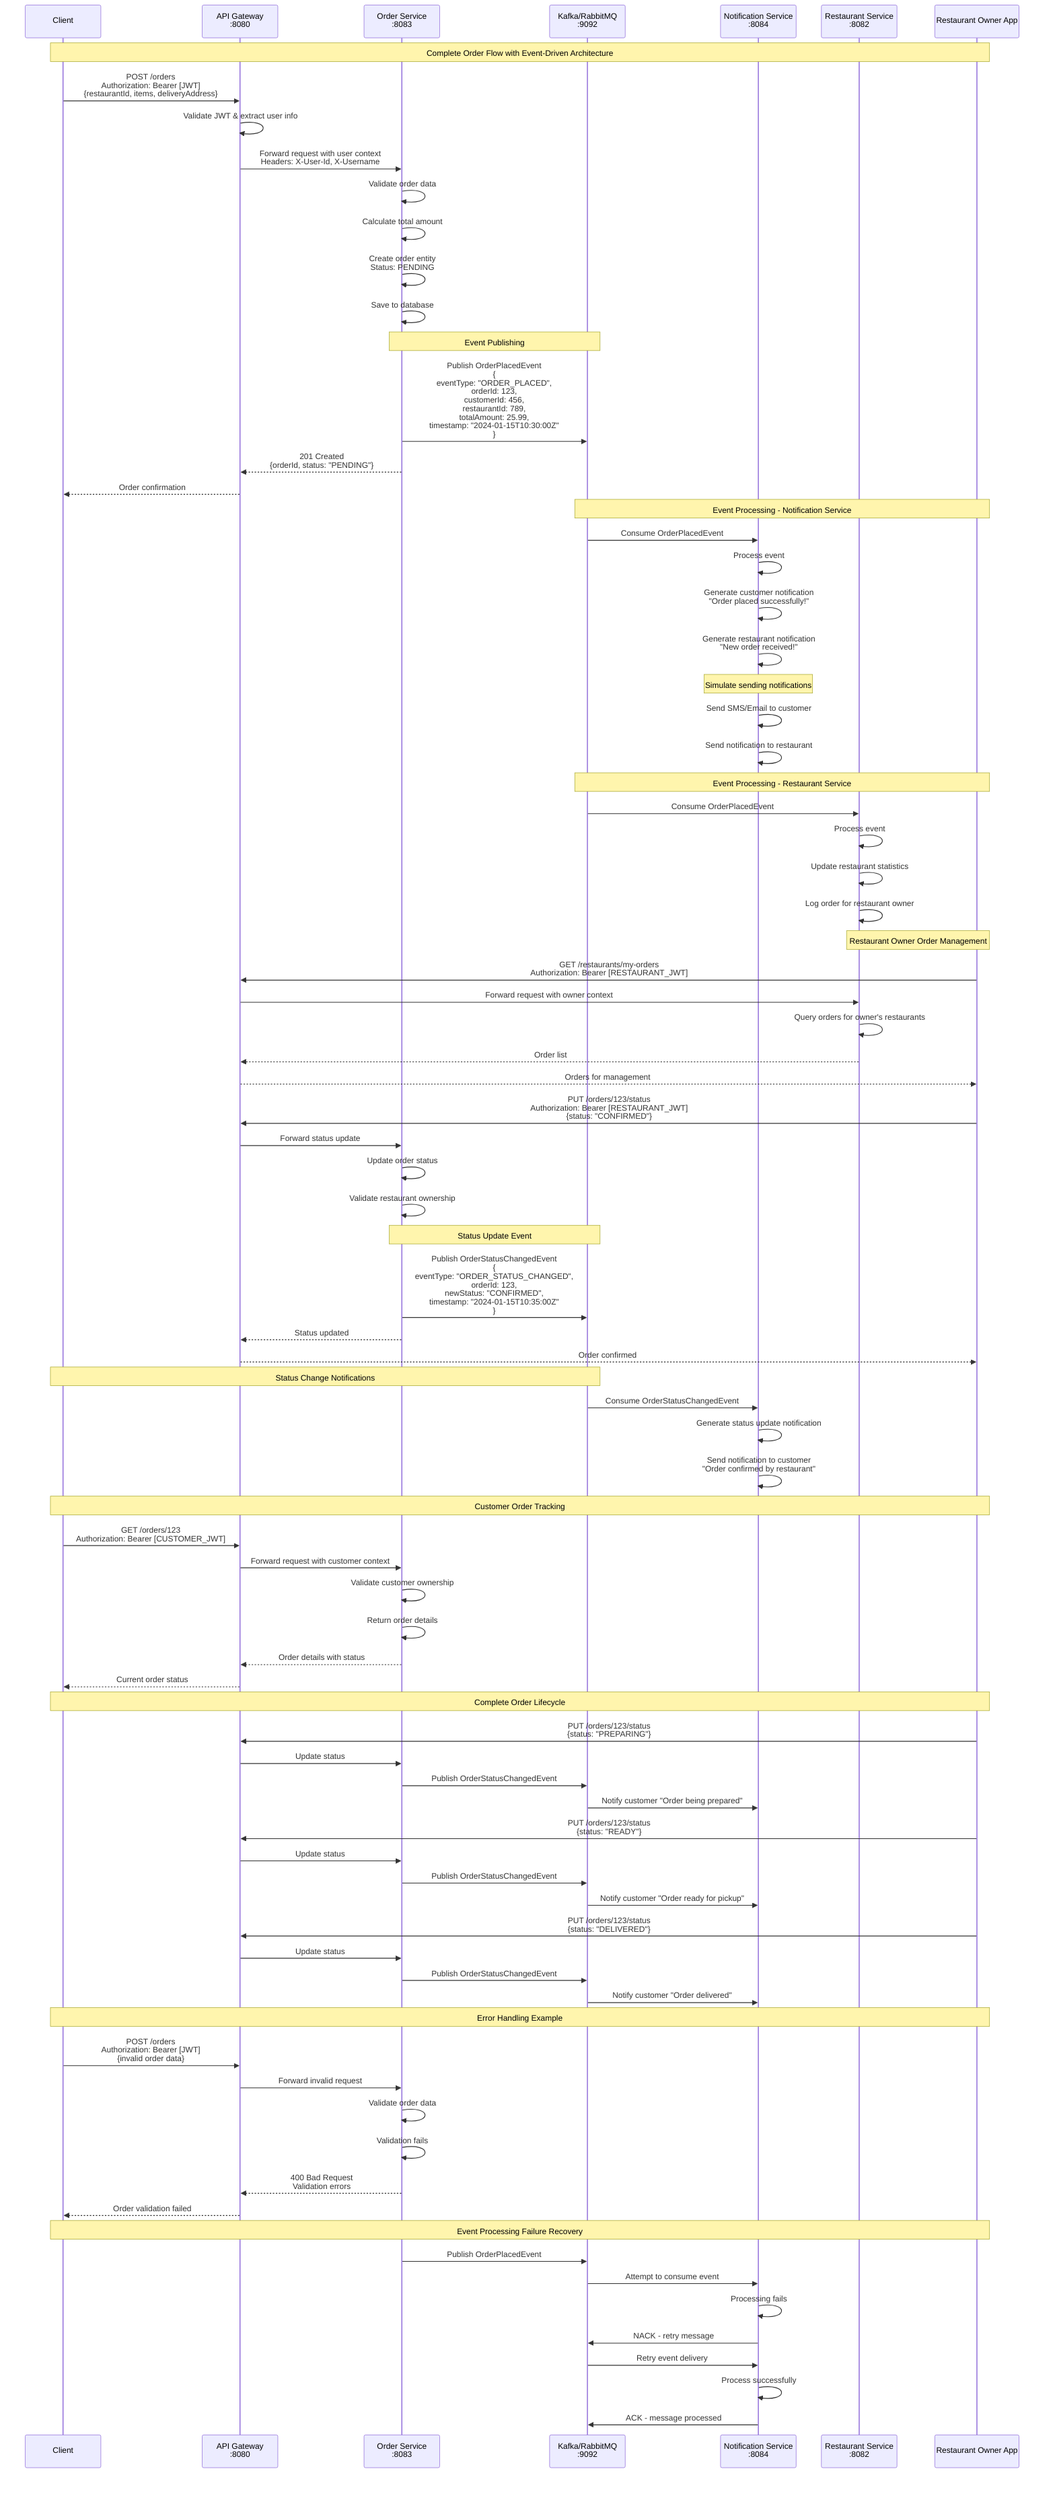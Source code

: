 sequenceDiagram
    participant Client
    participant Gateway as API Gateway<br/>:8080
    participant Order as Order Service<br/>:8083
    participant Kafka as Kafka/RabbitMQ<br/>:9092
    participant Notification as Notification Service<br/>:8084
    participant Restaurant as Restaurant Service<br/>:8082
    participant RestaurantOwner as Restaurant Owner App

    Note over Client,RestaurantOwner: Complete Order Flow with Event-Driven Architecture

    %% Order Placement
    Client->>Gateway: POST /orders<br/>Authorization: Bearer [JWT]<br/>{restaurantId, items, deliveryAddress}
    Gateway->>Gateway: Validate JWT & extract user info
    Gateway->>Order: Forward request with user context<br/>Headers: X-User-Id, X-Username
    
    Order->>Order: Validate order data
    Order->>Order: Calculate total amount
    Order->>Order: Create order entity<br/>Status: PENDING
    Order->>Order: Save to database
    
    Note over Order,Kafka: Event Publishing
    Order->>Kafka: Publish OrderPlacedEvent<br/>{<br/>  eventType: "ORDER_PLACED",<br/>  orderId: 123,<br/>  customerId: 456,<br/>  restaurantId: 789,<br/>  totalAmount: 25.99,<br/>  timestamp: "2024-01-15T10:30:00Z"<br/>}
    
    Order-->>Gateway: 201 Created<br/>{orderId, status: "PENDING"}
    Gateway-->>Client: Order confirmation

    Note over Kafka,RestaurantOwner: Event Processing - Notification Service
    
    Kafka->>Notification: Consume OrderPlacedEvent
    Notification->>Notification: Process event
    Notification->>Notification: Generate customer notification<br/>"Order placed successfully!"
    Notification->>Notification: Generate restaurant notification<br/>"New order received!"
    
    Note over Notification: Simulate sending notifications
    Notification->>Notification: Send SMS/Email to customer
    Notification->>Notification: Send notification to restaurant

    Note over Kafka,RestaurantOwner: Event Processing - Restaurant Service
    
    Kafka->>Restaurant: Consume OrderPlacedEvent
    Restaurant->>Restaurant: Process event
    Restaurant->>Restaurant: Update restaurant statistics
    Restaurant->>Restaurant: Log order for restaurant owner
    
    Note over RestaurantOwner,Restaurant: Restaurant Owner Order Management
    
    RestaurantOwner->>Gateway: GET /restaurants/my-orders<br/>Authorization: Bearer [RESTAURANT_JWT]
    Gateway->>Restaurant: Forward request with owner context
    Restaurant->>Restaurant: Query orders for owner's restaurants
    Restaurant-->>Gateway: Order list
    Gateway-->>RestaurantOwner: Orders for management

    RestaurantOwner->>Gateway: PUT /orders/123/status<br/>Authorization: Bearer [RESTAURANT_JWT]<br/>{status: "CONFIRMED"}
    Gateway->>Order: Forward status update
    Order->>Order: Update order status
    Order->>Order: Validate restaurant ownership
    
    Note over Order,Kafka: Status Update Event
    Order->>Kafka: Publish OrderStatusChangedEvent<br/>{<br/>  eventType: "ORDER_STATUS_CHANGED",<br/>  orderId: 123,<br/>  newStatus: "CONFIRMED",<br/>  timestamp: "2024-01-15T10:35:00Z"<br/>}
    
    Order-->>Gateway: Status updated
    Gateway-->>RestaurantOwner: Order confirmed

    Note over Kafka,Client: Status Change Notifications
    
    Kafka->>Notification: Consume OrderStatusChangedEvent
    Notification->>Notification: Generate status update notification
    Notification->>Notification: Send notification to customer<br/>"Order confirmed by restaurant"
    
    Note over Client,RestaurantOwner: Customer Order Tracking
    
    Client->>Gateway: GET /orders/123<br/>Authorization: Bearer [CUSTOMER_JWT]
    Gateway->>Order: Forward request with customer context
    Order->>Order: Validate customer ownership
    Order->>Order: Return order details
    Order-->>Gateway: Order details with status
    Gateway-->>Client: Current order status

    Note over Client,RestaurantOwner: Complete Order Lifecycle
    
    RestaurantOwner->>Gateway: PUT /orders/123/status<br/>{status: "PREPARING"}
    Gateway->>Order: Update status
    Order->>Kafka: Publish OrderStatusChangedEvent
    Kafka->>Notification: Notify customer "Order being prepared"
    
    RestaurantOwner->>Gateway: PUT /orders/123/status<br/>{status: "READY"}
    Gateway->>Order: Update status
    Order->>Kafka: Publish OrderStatusChangedEvent
    Kafka->>Notification: Notify customer "Order ready for pickup"
    
    RestaurantOwner->>Gateway: PUT /orders/123/status<br/>{status: "DELIVERED"}
    Gateway->>Order: Update status
    Order->>Kafka: Publish OrderStatusChangedEvent
    Kafka->>Notification: Notify customer "Order delivered"

    Note over Client,RestaurantOwner: Error Handling Example
    
    Client->>Gateway: POST /orders<br/>Authorization: Bearer [JWT]<br/>{invalid order data}
    Gateway->>Order: Forward invalid request
    Order->>Order: Validate order data
    Order->>Order: Validation fails
    Order-->>Gateway: 400 Bad Request<br/>Validation errors
    Gateway-->>Client: Order validation failed

    Note over Client,RestaurantOwner: Event Processing Failure Recovery
    
    Order->>Kafka: Publish OrderPlacedEvent
    Kafka->>Notification: Attempt to consume event
    Notification->>Notification: Processing fails
    Notification->>Kafka: NACK - retry message
    Kafka->>Notification: Retry event delivery
    Notification->>Notification: Process successfully
    Notification->>Kafka: ACK - message processed